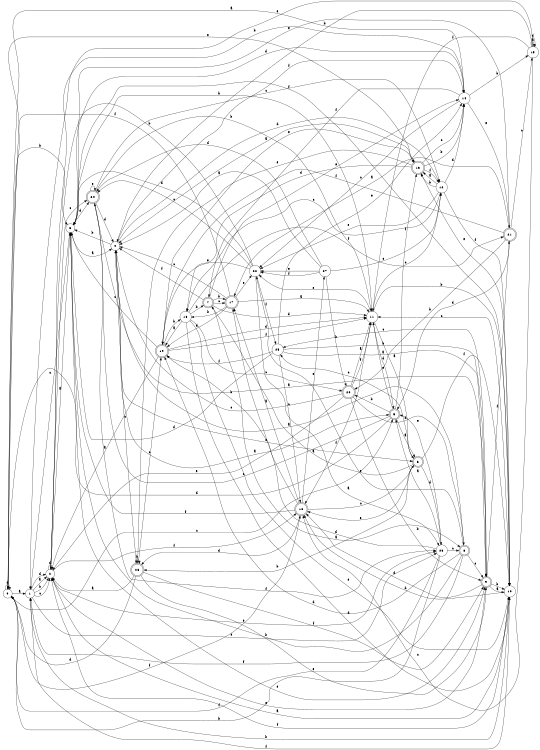 digraph n23_7 {
__start0 [label="" shape="none"];

rankdir=LR;
size="8,5";

s0 [style="filled", color="black", fillcolor="white" shape="circle", label="0"];
s1 [style="filled", color="black", fillcolor="white" shape="circle", label="1"];
s2 [style="filled", color="black", fillcolor="white" shape="circle", label="2"];
s3 [style="filled", color="black", fillcolor="white" shape="circle", label="3"];
s4 [style="filled", color="black", fillcolor="white" shape="circle", label="4"];
s5 [style="rounded,filled", color="black", fillcolor="white" shape="doublecircle", label="5"];
s6 [style="rounded,filled", color="black", fillcolor="white" shape="doublecircle", label="6"];
s7 [style="rounded,filled", color="black", fillcolor="white" shape="doublecircle", label="7"];
s8 [style="rounded,filled", color="black", fillcolor="white" shape="doublecircle", label="8"];
s9 [style="rounded,filled", color="black", fillcolor="white" shape="doublecircle", label="9"];
s10 [style="filled", color="black", fillcolor="white" shape="circle", label="10"];
s11 [style="filled", color="black", fillcolor="white" shape="circle", label="11"];
s12 [style="filled", color="black", fillcolor="white" shape="circle", label="12"];
s13 [style="rounded,filled", color="black", fillcolor="white" shape="doublecircle", label="13"];
s14 [style="filled", color="black", fillcolor="white" shape="circle", label="14"];
s15 [style="filled", color="black", fillcolor="white" shape="circle", label="15"];
s16 [style="rounded,filled", color="black", fillcolor="white" shape="doublecircle", label="16"];
s17 [style="rounded,filled", color="black", fillcolor="white" shape="doublecircle", label="17"];
s18 [style="filled", color="black", fillcolor="white" shape="circle", label="18"];
s19 [style="rounded,filled", color="black", fillcolor="white" shape="doublecircle", label="19"];
s20 [style="rounded,filled", color="black", fillcolor="white" shape="doublecircle", label="20"];
s21 [style="rounded,filled", color="black", fillcolor="white" shape="doublecircle", label="21"];
s22 [style="filled", color="black", fillcolor="white" shape="circle", label="22"];
s23 [style="filled", color="black", fillcolor="white" shape="circle", label="23"];
s24 [style="rounded,filled", color="black", fillcolor="white" shape="doublecircle", label="24"];
s25 [style="filled", color="black", fillcolor="white" shape="circle", label="25"];
s26 [style="rounded,filled", color="black", fillcolor="white" shape="doublecircle", label="26"];
s27 [style="filled", color="black", fillcolor="white" shape="circle", label="27"];
s0 -> s1 [label="a"];
s0 -> s3 [label="b"];
s0 -> s5 [label="c"];
s0 -> s0 [label="d"];
s0 -> s13 [label="e"];
s0 -> s16 [label="f"];
s1 -> s2 [label="a"];
s1 -> s2 [label="b"];
s1 -> s2 [label="c"];
s1 -> s2 [label="d"];
s1 -> s23 [label="e"];
s1 -> s10 [label="f"];
s2 -> s3 [label="a"];
s2 -> s14 [label="b"];
s2 -> s24 [label="c"];
s2 -> s2 [label="d"];
s2 -> s23 [label="e"];
s2 -> s16 [label="f"];
s3 -> s4 [label="a"];
s3 -> s11 [label="b"];
s3 -> s1 [label="c"];
s3 -> s24 [label="d"];
s3 -> s9 [label="e"];
s3 -> s10 [label="f"];
s4 -> s5 [label="a"];
s4 -> s3 [label="b"];
s4 -> s26 [label="c"];
s4 -> s12 [label="d"];
s4 -> s6 [label="e"];
s4 -> s14 [label="f"];
s5 -> s6 [label="a"];
s5 -> s20 [label="b"];
s5 -> s24 [label="c"];
s5 -> s0 [label="d"];
s5 -> s11 [label="e"];
s5 -> s13 [label="f"];
s6 -> s7 [label="a"];
s6 -> s26 [label="b"];
s6 -> s25 [label="c"];
s6 -> s23 [label="d"];
s6 -> s16 [label="e"];
s6 -> s10 [label="f"];
s7 -> s8 [label="a"];
s7 -> s17 [label="b"];
s7 -> s17 [label="c"];
s7 -> s11 [label="d"];
s7 -> s14 [label="e"];
s7 -> s4 [label="f"];
s8 -> s4 [label="a"];
s8 -> s3 [label="b"];
s8 -> s9 [label="c"];
s8 -> s19 [label="d"];
s8 -> s22 [label="e"];
s8 -> s1 [label="f"];
s9 -> s10 [label="a"];
s9 -> s10 [label="b"];
s9 -> s25 [label="c"];
s9 -> s16 [label="d"];
s9 -> s2 [label="e"];
s9 -> s21 [label="f"];
s10 -> s2 [label="a"];
s10 -> s1 [label="b"];
s10 -> s11 [label="c"];
s10 -> s16 [label="d"];
s10 -> s13 [label="e"];
s10 -> s2 [label="f"];
s11 -> s6 [label="a"];
s11 -> s10 [label="b"];
s11 -> s12 [label="c"];
s11 -> s5 [label="d"];
s11 -> s22 [label="e"];
s11 -> s16 [label="f"];
s12 -> s13 [label="a"];
s12 -> s13 [label="b"];
s12 -> s18 [label="c"];
s12 -> s14 [label="d"];
s12 -> s22 [label="e"];
s12 -> s10 [label="f"];
s13 -> s4 [label="a"];
s13 -> s14 [label="b"];
s13 -> s14 [label="c"];
s13 -> s18 [label="d"];
s13 -> s26 [label="e"];
s13 -> s12 [label="f"];
s14 -> s0 [label="a"];
s14 -> s15 [label="b"];
s14 -> s22 [label="c"];
s14 -> s3 [label="d"];
s14 -> s21 [label="e"];
s14 -> s7 [label="f"];
s15 -> s15 [label="a"];
s15 -> s4 [label="b"];
s15 -> s16 [label="c"];
s15 -> s15 [label="d"];
s15 -> s1 [label="e"];
s15 -> s11 [label="f"];
s16 -> s17 [label="a"];
s16 -> s19 [label="b"];
s16 -> s6 [label="c"];
s16 -> s26 [label="d"];
s16 -> s27 [label="e"];
s16 -> s3 [label="f"];
s17 -> s11 [label="a"];
s17 -> s18 [label="b"];
s17 -> s4 [label="c"];
s17 -> s19 [label="d"];
s17 -> s22 [label="e"];
s17 -> s0 [label="f"];
s18 -> s19 [label="a"];
s18 -> s7 [label="b"];
s18 -> s20 [label="c"];
s18 -> s10 [label="d"];
s18 -> s10 [label="e"];
s18 -> s21 [label="f"];
s19 -> s2 [label="a"];
s19 -> s18 [label="b"];
s19 -> s3 [label="c"];
s19 -> s11 [label="d"];
s19 -> s13 [label="e"];
s19 -> s11 [label="f"];
s20 -> s11 [label="a"];
s20 -> s9 [label="b"];
s20 -> s4 [label="c"];
s20 -> s8 [label="d"];
s20 -> s2 [label="e"];
s20 -> s11 [label="f"];
s21 -> s17 [label="a"];
s21 -> s20 [label="b"];
s21 -> s15 [label="c"];
s21 -> s5 [label="d"];
s21 -> s3 [label="e"];
s21 -> s19 [label="f"];
s22 -> s23 [label="a"];
s22 -> s2 [label="b"];
s22 -> s24 [label="c"];
s22 -> s3 [label="d"];
s22 -> s19 [label="e"];
s22 -> s25 [label="f"];
s23 -> s5 [label="a"];
s23 -> s0 [label="b"];
s23 -> s8 [label="c"];
s23 -> s17 [label="d"];
s23 -> s5 [label="e"];
s23 -> s0 [label="f"];
s24 -> s9 [label="a"];
s24 -> s11 [label="b"];
s24 -> s12 [label="c"];
s24 -> s4 [label="d"];
s24 -> s24 [label="e"];
s24 -> s23 [label="f"];
s25 -> s9 [label="a"];
s25 -> s9 [label="b"];
s25 -> s16 [label="c"];
s25 -> s3 [label="d"];
s25 -> s14 [label="e"];
s25 -> s19 [label="f"];
s26 -> s2 [label="a"];
s26 -> s26 [label="b"];
s26 -> s19 [label="c"];
s26 -> s0 [label="d"];
s26 -> s9 [label="e"];
s26 -> s9 [label="f"];
s27 -> s4 [label="a"];
s27 -> s20 [label="b"];
s27 -> s12 [label="c"];
s27 -> s24 [label="d"];
s27 -> s22 [label="e"];
s27 -> s22 [label="f"];

}